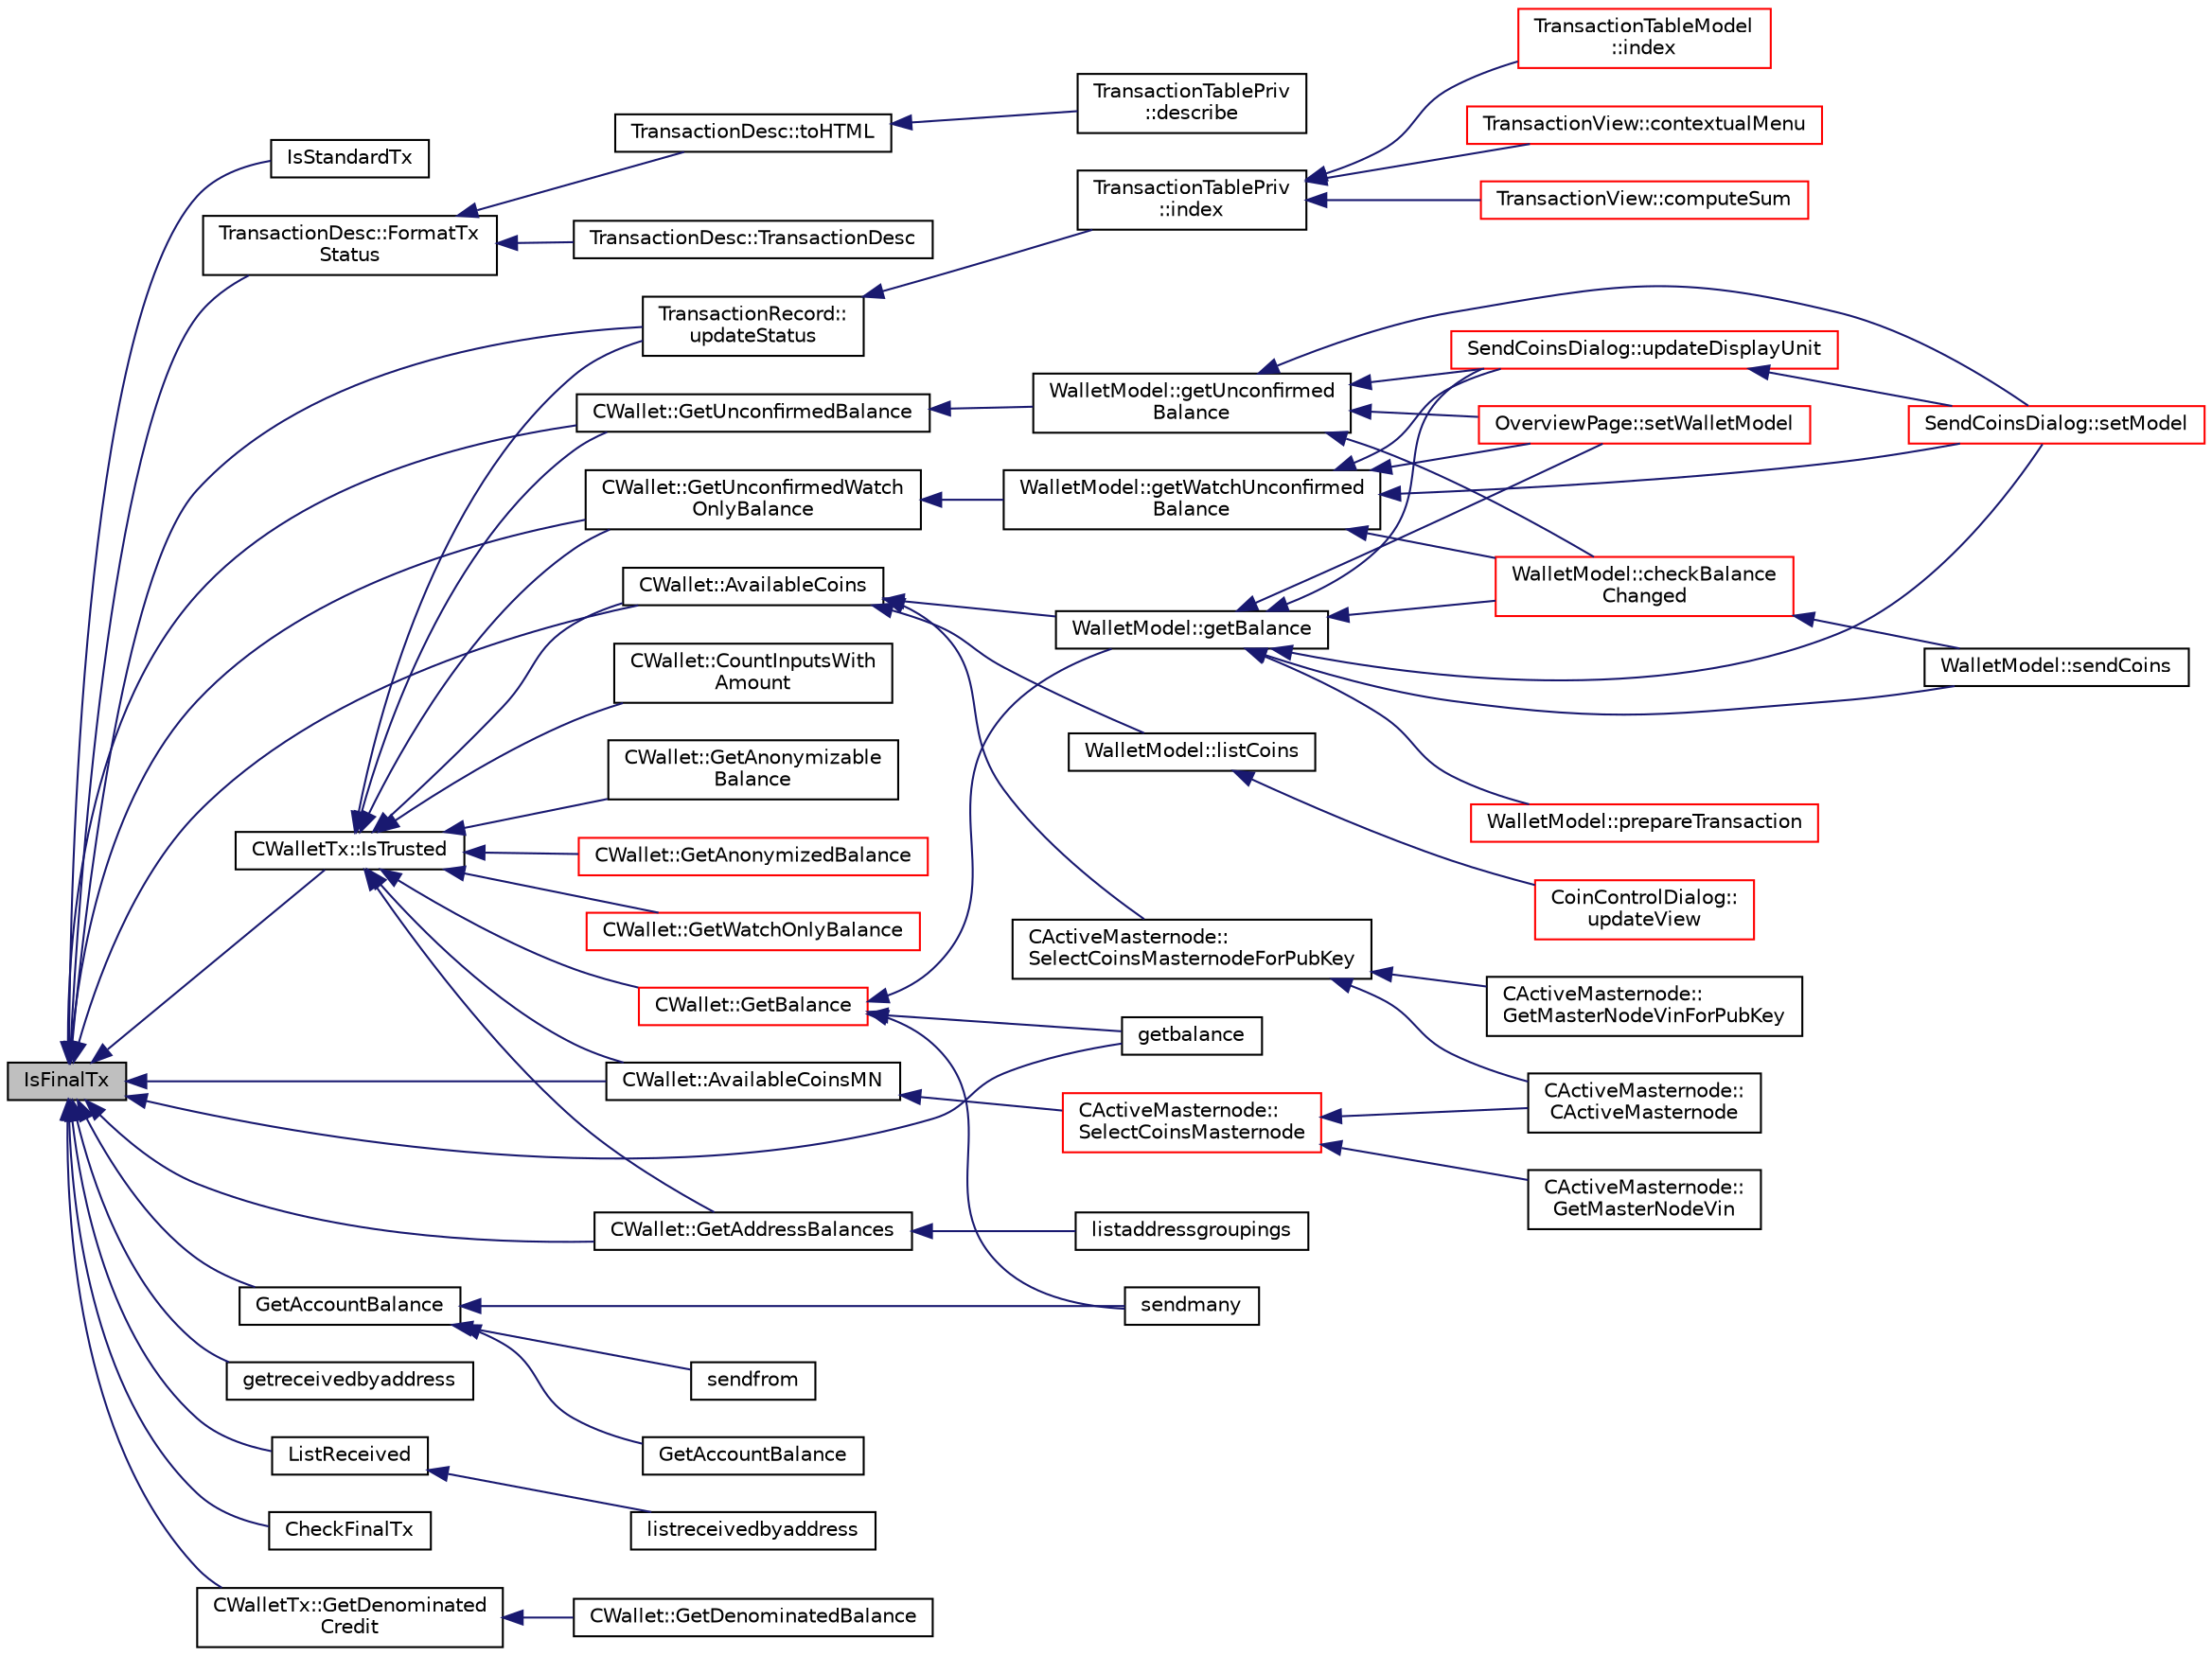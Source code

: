 digraph "IsFinalTx"
{
  edge [fontname="Helvetica",fontsize="10",labelfontname="Helvetica",labelfontsize="10"];
  node [fontname="Helvetica",fontsize="10",shape=record];
  rankdir="LR";
  Node221 [label="IsFinalTx",height=0.2,width=0.4,color="black", fillcolor="grey75", style="filled", fontcolor="black"];
  Node221 -> Node222 [dir="back",color="midnightblue",fontsize="10",style="solid",fontname="Helvetica"];
  Node222 [label="IsStandardTx",height=0.2,width=0.4,color="black", fillcolor="white", style="filled",URL="$df/d0a/main_8cpp.html#acd163a09d0e4384ebe85dead57730dd7"];
  Node221 -> Node223 [dir="back",color="midnightblue",fontsize="10",style="solid",fontname="Helvetica"];
  Node223 [label="TransactionDesc::FormatTx\lStatus",height=0.2,width=0.4,color="black", fillcolor="white", style="filled",URL="$d4/da9/class_transaction_desc.html#afcd4db6bf3a341cafe06a57ec31b7531"];
  Node223 -> Node224 [dir="back",color="midnightblue",fontsize="10",style="solid",fontname="Helvetica"];
  Node224 [label="TransactionDesc::toHTML",height=0.2,width=0.4,color="black", fillcolor="white", style="filled",URL="$d4/da9/class_transaction_desc.html#ab7c9dbb2048aae121dd9d75df86e64f4"];
  Node224 -> Node225 [dir="back",color="midnightblue",fontsize="10",style="solid",fontname="Helvetica"];
  Node225 [label="TransactionTablePriv\l::describe",height=0.2,width=0.4,color="black", fillcolor="white", style="filled",URL="$d2/ddb/class_transaction_table_priv.html#ab08d44e16bf6dd95b5b83959b3013780"];
  Node223 -> Node226 [dir="back",color="midnightblue",fontsize="10",style="solid",fontname="Helvetica"];
  Node226 [label="TransactionDesc::TransactionDesc",height=0.2,width=0.4,color="black", fillcolor="white", style="filled",URL="$d4/da9/class_transaction_desc.html#a609692b1f24bc1e990f00fad38bf6932"];
  Node221 -> Node227 [dir="back",color="midnightblue",fontsize="10",style="solid",fontname="Helvetica"];
  Node227 [label="TransactionRecord::\lupdateStatus",height=0.2,width=0.4,color="black", fillcolor="white", style="filled",URL="$d1/da7/class_transaction_record.html#a9b643dd885a790ae511705a1446556be",tooltip="Update status from core wallet tx. "];
  Node227 -> Node228 [dir="back",color="midnightblue",fontsize="10",style="solid",fontname="Helvetica"];
  Node228 [label="TransactionTablePriv\l::index",height=0.2,width=0.4,color="black", fillcolor="white", style="filled",URL="$d2/ddb/class_transaction_table_priv.html#ac692aa6aa7820e80accc971c70e0fae5"];
  Node228 -> Node229 [dir="back",color="midnightblue",fontsize="10",style="solid",fontname="Helvetica"];
  Node229 [label="TransactionTableModel\l::index",height=0.2,width=0.4,color="red", fillcolor="white", style="filled",URL="$d7/dfe/class_transaction_table_model.html#af3a9a49314f80268a77a704f7f028905"];
  Node228 -> Node237 [dir="back",color="midnightblue",fontsize="10",style="solid",fontname="Helvetica"];
  Node237 [label="TransactionView::contextualMenu",height=0.2,width=0.4,color="red", fillcolor="white", style="filled",URL="$d2/d2c/class_transaction_view.html#abe5793b86a4ea6f80a6d822ee878e646"];
  Node228 -> Node239 [dir="back",color="midnightblue",fontsize="10",style="solid",fontname="Helvetica"];
  Node239 [label="TransactionView::computeSum",height=0.2,width=0.4,color="red", fillcolor="white", style="filled",URL="$d2/d2c/class_transaction_view.html#abb2ea48a61bb12a0dda9d63952adc50e",tooltip="Compute sum of all selected transactions. "];
  Node221 -> Node242 [dir="back",color="midnightblue",fontsize="10",style="solid",fontname="Helvetica"];
  Node242 [label="getreceivedbyaddress",height=0.2,width=0.4,color="black", fillcolor="white", style="filled",URL="$df/d1d/rpcwallet_8cpp.html#abbb6475509aa2e69844f0b3a8bcb422a"];
  Node221 -> Node243 [dir="back",color="midnightblue",fontsize="10",style="solid",fontname="Helvetica"];
  Node243 [label="GetAccountBalance",height=0.2,width=0.4,color="black", fillcolor="white", style="filled",URL="$df/d1d/rpcwallet_8cpp.html#a02d239cd69692dab8bbb33eb0010de1b"];
  Node243 -> Node244 [dir="back",color="midnightblue",fontsize="10",style="solid",fontname="Helvetica"];
  Node244 [label="GetAccountBalance",height=0.2,width=0.4,color="black", fillcolor="white", style="filled",URL="$df/d1d/rpcwallet_8cpp.html#af46abb4dba0774b0027591d6e3b30b1e"];
  Node243 -> Node245 [dir="back",color="midnightblue",fontsize="10",style="solid",fontname="Helvetica"];
  Node245 [label="sendfrom",height=0.2,width=0.4,color="black", fillcolor="white", style="filled",URL="$df/d1d/rpcwallet_8cpp.html#a845eaefd9ec7752b1145c183205524d0"];
  Node243 -> Node246 [dir="back",color="midnightblue",fontsize="10",style="solid",fontname="Helvetica"];
  Node246 [label="sendmany",height=0.2,width=0.4,color="black", fillcolor="white", style="filled",URL="$df/d1d/rpcwallet_8cpp.html#adeb5f23f20fb4e589dab23cadf75c92d"];
  Node221 -> Node247 [dir="back",color="midnightblue",fontsize="10",style="solid",fontname="Helvetica"];
  Node247 [label="getbalance",height=0.2,width=0.4,color="black", fillcolor="white", style="filled",URL="$df/d1d/rpcwallet_8cpp.html#a1fdcef480c78c033eb587bd442ec305f"];
  Node221 -> Node248 [dir="back",color="midnightblue",fontsize="10",style="solid",fontname="Helvetica"];
  Node248 [label="ListReceived",height=0.2,width=0.4,color="black", fillcolor="white", style="filled",URL="$df/d1d/rpcwallet_8cpp.html#a0cc958f67a8d6d0002cb4fee19eddb5c"];
  Node248 -> Node249 [dir="back",color="midnightblue",fontsize="10",style="solid",fontname="Helvetica"];
  Node249 [label="listreceivedbyaddress",height=0.2,width=0.4,color="black", fillcolor="white", style="filled",URL="$df/d1d/rpcwallet_8cpp.html#a34b36ceb4a7e36e0dab24cf675c49da5"];
  Node221 -> Node250 [dir="back",color="midnightblue",fontsize="10",style="solid",fontname="Helvetica"];
  Node250 [label="CheckFinalTx",height=0.2,width=0.4,color="black", fillcolor="white", style="filled",URL="$db/d38/validation_8h.html#a6cb9692522ea533161204264849df858",tooltip="Transaction validation functions. "];
  Node221 -> Node251 [dir="back",color="midnightblue",fontsize="10",style="solid",fontname="Helvetica"];
  Node251 [label="CWallet::GetUnconfirmedBalance",height=0.2,width=0.4,color="black", fillcolor="white", style="filled",URL="$d2/de5/class_c_wallet.html#a6e6e1497535d499242c2f2a76d1cbe63"];
  Node251 -> Node252 [dir="back",color="midnightblue",fontsize="10",style="solid",fontname="Helvetica"];
  Node252 [label="WalletModel::getUnconfirmed\lBalance",height=0.2,width=0.4,color="black", fillcolor="white", style="filled",URL="$d4/d27/class_wallet_model.html#a5028f20a33e0d17942abeea537916736"];
  Node252 -> Node253 [dir="back",color="midnightblue",fontsize="10",style="solid",fontname="Helvetica"];
  Node253 [label="OverviewPage::setWalletModel",height=0.2,width=0.4,color="red", fillcolor="white", style="filled",URL="$d1/d91/class_overview_page.html#a2ed52a3a87e9c74fee38fa873c9bc71f"];
  Node252 -> Node254 [dir="back",color="midnightblue",fontsize="10",style="solid",fontname="Helvetica"];
  Node254 [label="SendCoinsDialog::setModel",height=0.2,width=0.4,color="red", fillcolor="white", style="filled",URL="$d6/de6/class_send_coins_dialog.html#a73a6c1b1850a334ee652ac167713a2aa"];
  Node252 -> Node255 [dir="back",color="midnightblue",fontsize="10",style="solid",fontname="Helvetica"];
  Node255 [label="SendCoinsDialog::updateDisplayUnit",height=0.2,width=0.4,color="red", fillcolor="white", style="filled",URL="$d6/de6/class_send_coins_dialog.html#a74815ad8502b126200b6fd2e59e9f042"];
  Node255 -> Node254 [dir="back",color="midnightblue",fontsize="10",style="solid",fontname="Helvetica"];
  Node252 -> Node257 [dir="back",color="midnightblue",fontsize="10",style="solid",fontname="Helvetica"];
  Node257 [label="WalletModel::checkBalance\lChanged",height=0.2,width=0.4,color="red", fillcolor="white", style="filled",URL="$d4/d27/class_wallet_model.html#adcc4eb8cd71cb4de223621866bb7fb7d"];
  Node257 -> Node258 [dir="back",color="midnightblue",fontsize="10",style="solid",fontname="Helvetica"];
  Node258 [label="WalletModel::sendCoins",height=0.2,width=0.4,color="black", fillcolor="white", style="filled",URL="$d4/d27/class_wallet_model.html#a053fb3ff2b8b0347f83e6bb591126746"];
  Node221 -> Node259 [dir="back",color="midnightblue",fontsize="10",style="solid",fontname="Helvetica"];
  Node259 [label="CWallet::GetUnconfirmedWatch\lOnlyBalance",height=0.2,width=0.4,color="black", fillcolor="white", style="filled",URL="$d2/de5/class_c_wallet.html#ab0c110f14f0429f9de594b2293837621"];
  Node259 -> Node260 [dir="back",color="midnightblue",fontsize="10",style="solid",fontname="Helvetica"];
  Node260 [label="WalletModel::getWatchUnconfirmed\lBalance",height=0.2,width=0.4,color="black", fillcolor="white", style="filled",URL="$d4/d27/class_wallet_model.html#a691b35afd9aff056e1398fd057691ff1"];
  Node260 -> Node253 [dir="back",color="midnightblue",fontsize="10",style="solid",fontname="Helvetica"];
  Node260 -> Node254 [dir="back",color="midnightblue",fontsize="10",style="solid",fontname="Helvetica"];
  Node260 -> Node255 [dir="back",color="midnightblue",fontsize="10",style="solid",fontname="Helvetica"];
  Node260 -> Node257 [dir="back",color="midnightblue",fontsize="10",style="solid",fontname="Helvetica"];
  Node221 -> Node261 [dir="back",color="midnightblue",fontsize="10",style="solid",fontname="Helvetica"];
  Node261 [label="CWallet::AvailableCoins",height=0.2,width=0.4,color="black", fillcolor="white", style="filled",URL="$d2/de5/class_c_wallet.html#a0f950dede91de2be32ea8c43a40469ab"];
  Node261 -> Node262 [dir="back",color="midnightblue",fontsize="10",style="solid",fontname="Helvetica"];
  Node262 [label="CActiveMasternode::\lSelectCoinsMasternodeForPubKey",height=0.2,width=0.4,color="black", fillcolor="white", style="filled",URL="$d9/d29/class_c_active_masternode.html#aefe3cf727f6f6407da78d41afe9846d0"];
  Node262 -> Node263 [dir="back",color="midnightblue",fontsize="10",style="solid",fontname="Helvetica"];
  Node263 [label="CActiveMasternode::\lGetMasterNodeVinForPubKey",height=0.2,width=0.4,color="black", fillcolor="white", style="filled",URL="$d9/d29/class_c_active_masternode.html#ada17e6bbfd69a3acf166b49c10365da4"];
  Node262 -> Node264 [dir="back",color="midnightblue",fontsize="10",style="solid",fontname="Helvetica"];
  Node264 [label="CActiveMasternode::\lCActiveMasternode",height=0.2,width=0.4,color="black", fillcolor="white", style="filled",URL="$d9/d29/class_c_active_masternode.html#a7ffb946d1b2aad0054d3b3efce8c0543"];
  Node261 -> Node265 [dir="back",color="midnightblue",fontsize="10",style="solid",fontname="Helvetica"];
  Node265 [label="WalletModel::getBalance",height=0.2,width=0.4,color="black", fillcolor="white", style="filled",URL="$d4/d27/class_wallet_model.html#a4d2cb225a19b89c64f4b5d81faf89beb"];
  Node265 -> Node253 [dir="back",color="midnightblue",fontsize="10",style="solid",fontname="Helvetica"];
  Node265 -> Node254 [dir="back",color="midnightblue",fontsize="10",style="solid",fontname="Helvetica"];
  Node265 -> Node255 [dir="back",color="midnightblue",fontsize="10",style="solid",fontname="Helvetica"];
  Node265 -> Node257 [dir="back",color="midnightblue",fontsize="10",style="solid",fontname="Helvetica"];
  Node265 -> Node266 [dir="back",color="midnightblue",fontsize="10",style="solid",fontname="Helvetica"];
  Node266 [label="WalletModel::prepareTransaction",height=0.2,width=0.4,color="red", fillcolor="white", style="filled",URL="$d4/d27/class_wallet_model.html#a8abc851901c7c7343ebfb5a8e5fc0154"];
  Node265 -> Node258 [dir="back",color="midnightblue",fontsize="10",style="solid",fontname="Helvetica"];
  Node261 -> Node268 [dir="back",color="midnightblue",fontsize="10",style="solid",fontname="Helvetica"];
  Node268 [label="WalletModel::listCoins",height=0.2,width=0.4,color="black", fillcolor="white", style="filled",URL="$d4/d27/class_wallet_model.html#ae5ce26bba42701b45de766ef11cc9a47"];
  Node268 -> Node269 [dir="back",color="midnightblue",fontsize="10",style="solid",fontname="Helvetica"];
  Node269 [label="CoinControlDialog::\lupdateView",height=0.2,width=0.4,color="red", fillcolor="white", style="filled",URL="$dd/dfb/class_coin_control_dialog.html#aadea33050e5c1efd5eae8d2fcfa721f9"];
  Node221 -> Node275 [dir="back",color="midnightblue",fontsize="10",style="solid",fontname="Helvetica"];
  Node275 [label="CWallet::AvailableCoinsMN",height=0.2,width=0.4,color="black", fillcolor="white", style="filled",URL="$d2/de5/class_c_wallet.html#a8ba0ffab3889fb1d3519d8578e26cb16"];
  Node275 -> Node276 [dir="back",color="midnightblue",fontsize="10",style="solid",fontname="Helvetica"];
  Node276 [label="CActiveMasternode::\lSelectCoinsMasternode",height=0.2,width=0.4,color="red", fillcolor="white", style="filled",URL="$d9/d29/class_c_active_masternode.html#ac4fc5fb1681bf0a0f3d30e706fb0577a"];
  Node276 -> Node277 [dir="back",color="midnightblue",fontsize="10",style="solid",fontname="Helvetica"];
  Node277 [label="CActiveMasternode::\lGetMasterNodeVin",height=0.2,width=0.4,color="black", fillcolor="white", style="filled",URL="$d9/d29/class_c_active_masternode.html#adc93036b86ee9ef6abe5e0b783a51283"];
  Node276 -> Node264 [dir="back",color="midnightblue",fontsize="10",style="solid",fontname="Helvetica"];
  Node221 -> Node279 [dir="back",color="midnightblue",fontsize="10",style="solid",fontname="Helvetica"];
  Node279 [label="CWallet::GetAddressBalances",height=0.2,width=0.4,color="black", fillcolor="white", style="filled",URL="$d2/de5/class_c_wallet.html#aadffdf5d0e2f2413cdcc2a39fc2e310d"];
  Node279 -> Node280 [dir="back",color="midnightblue",fontsize="10",style="solid",fontname="Helvetica"];
  Node280 [label="listaddressgroupings",height=0.2,width=0.4,color="black", fillcolor="white", style="filled",URL="$df/d1d/rpcwallet_8cpp.html#a6be618acd7a7b1fb454dacbf24294317"];
  Node221 -> Node281 [dir="back",color="midnightblue",fontsize="10",style="solid",fontname="Helvetica"];
  Node281 [label="CWalletTx::GetDenominated\lCredit",height=0.2,width=0.4,color="black", fillcolor="white", style="filled",URL="$d6/d53/class_c_wallet_tx.html#add56840ebbe56702eeddbfda1870d628"];
  Node281 -> Node282 [dir="back",color="midnightblue",fontsize="10",style="solid",fontname="Helvetica"];
  Node282 [label="CWallet::GetDenominatedBalance",height=0.2,width=0.4,color="black", fillcolor="white", style="filled",URL="$d2/de5/class_c_wallet.html#a3d9f78bd52a2bd03a9e79c1a84e76cd7"];
  Node221 -> Node283 [dir="back",color="midnightblue",fontsize="10",style="solid",fontname="Helvetica"];
  Node283 [label="CWalletTx::IsTrusted",height=0.2,width=0.4,color="black", fillcolor="white", style="filled",URL="$d6/d53/class_c_wallet_tx.html#a71efb0d5b5def8ae00a1d74b8741bfcb"];
  Node283 -> Node227 [dir="back",color="midnightblue",fontsize="10",style="solid",fontname="Helvetica"];
  Node283 -> Node284 [dir="back",color="midnightblue",fontsize="10",style="solid",fontname="Helvetica"];
  Node284 [label="CWallet::GetBalance",height=0.2,width=0.4,color="red", fillcolor="white", style="filled",URL="$d2/de5/class_c_wallet.html#aa6522c2833bc0a84d216cf102b51ba05"];
  Node284 -> Node265 [dir="back",color="midnightblue",fontsize="10",style="solid",fontname="Helvetica"];
  Node284 -> Node247 [dir="back",color="midnightblue",fontsize="10",style="solid",fontname="Helvetica"];
  Node284 -> Node246 [dir="back",color="midnightblue",fontsize="10",style="solid",fontname="Helvetica"];
  Node283 -> Node291 [dir="back",color="midnightblue",fontsize="10",style="solid",fontname="Helvetica"];
  Node291 [label="CWallet::GetAnonymizable\lBalance",height=0.2,width=0.4,color="black", fillcolor="white", style="filled",URL="$d2/de5/class_c_wallet.html#a173ba5fb0dee2879755682ec21ee57a7"];
  Node283 -> Node292 [dir="back",color="midnightblue",fontsize="10",style="solid",fontname="Helvetica"];
  Node292 [label="CWallet::GetAnonymizedBalance",height=0.2,width=0.4,color="red", fillcolor="white", style="filled",URL="$d2/de5/class_c_wallet.html#ad71e805ab9614962a57cb931e91b4297"];
  Node283 -> Node251 [dir="back",color="midnightblue",fontsize="10",style="solid",fontname="Helvetica"];
  Node283 -> Node294 [dir="back",color="midnightblue",fontsize="10",style="solid",fontname="Helvetica"];
  Node294 [label="CWallet::GetWatchOnlyBalance",height=0.2,width=0.4,color="red", fillcolor="white", style="filled",URL="$d2/de5/class_c_wallet.html#a92a58ebac7d7d398597657600db56611"];
  Node283 -> Node259 [dir="back",color="midnightblue",fontsize="10",style="solid",fontname="Helvetica"];
  Node283 -> Node261 [dir="back",color="midnightblue",fontsize="10",style="solid",fontname="Helvetica"];
  Node283 -> Node275 [dir="back",color="midnightblue",fontsize="10",style="solid",fontname="Helvetica"];
  Node283 -> Node296 [dir="back",color="midnightblue",fontsize="10",style="solid",fontname="Helvetica"];
  Node296 [label="CWallet::CountInputsWith\lAmount",height=0.2,width=0.4,color="black", fillcolor="white", style="filled",URL="$d2/de5/class_c_wallet.html#afc835c371840922eb33457c09cf43ba6"];
  Node283 -> Node279 [dir="back",color="midnightblue",fontsize="10",style="solid",fontname="Helvetica"];
}
